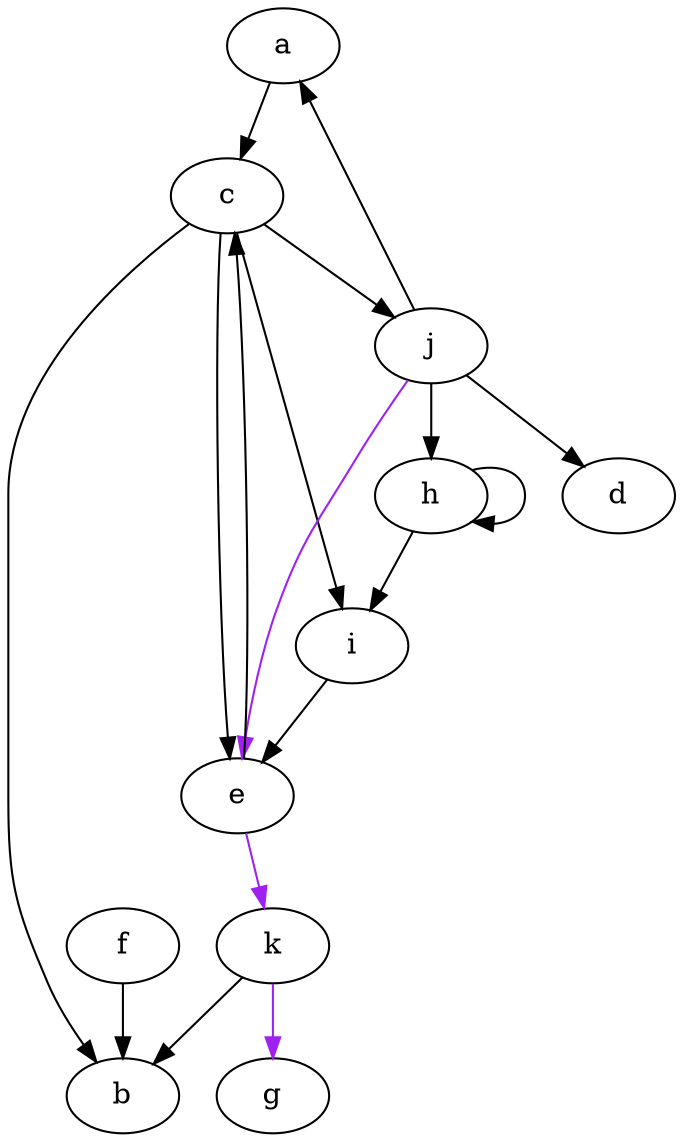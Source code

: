 digraph {
	a [];
	c [];
	g [];
	k [];
	b [];
	j [];
	e [];
	d [];
	h [];
	i [];
	f [];

	a -> c [];
	k -> g [color="purple"];
	k -> b [];
	j -> a [];
	j -> e [color="purple"];
	j -> d [];
	j -> h [];
	i -> e [];
	f -> b [];
	e -> k [color="purple"];
	e -> c [];
	h -> h [];
	h -> i [];
	c -> b [];
	c -> e [];
	c -> j [];
	c -> i [];
}